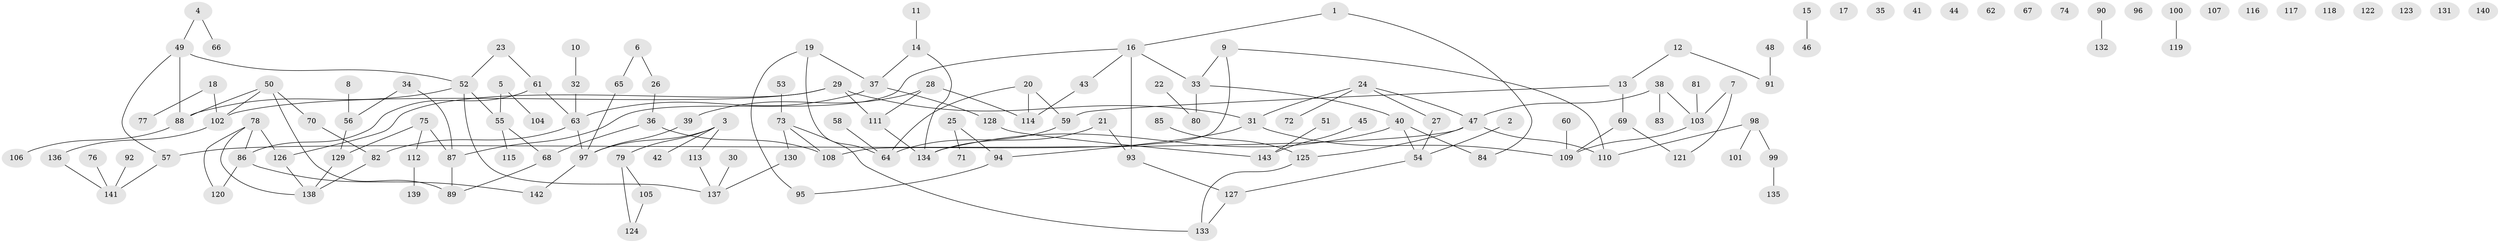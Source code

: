 // Generated by graph-tools (version 1.1) at 2025/13/03/09/25 04:13:02]
// undirected, 143 vertices, 157 edges
graph export_dot {
graph [start="1"]
  node [color=gray90,style=filled];
  1;
  2;
  3;
  4;
  5;
  6;
  7;
  8;
  9;
  10;
  11;
  12;
  13;
  14;
  15;
  16;
  17;
  18;
  19;
  20;
  21;
  22;
  23;
  24;
  25;
  26;
  27;
  28;
  29;
  30;
  31;
  32;
  33;
  34;
  35;
  36;
  37;
  38;
  39;
  40;
  41;
  42;
  43;
  44;
  45;
  46;
  47;
  48;
  49;
  50;
  51;
  52;
  53;
  54;
  55;
  56;
  57;
  58;
  59;
  60;
  61;
  62;
  63;
  64;
  65;
  66;
  67;
  68;
  69;
  70;
  71;
  72;
  73;
  74;
  75;
  76;
  77;
  78;
  79;
  80;
  81;
  82;
  83;
  84;
  85;
  86;
  87;
  88;
  89;
  90;
  91;
  92;
  93;
  94;
  95;
  96;
  97;
  98;
  99;
  100;
  101;
  102;
  103;
  104;
  105;
  106;
  107;
  108;
  109;
  110;
  111;
  112;
  113;
  114;
  115;
  116;
  117;
  118;
  119;
  120;
  121;
  122;
  123;
  124;
  125;
  126;
  127;
  128;
  129;
  130;
  131;
  132;
  133;
  134;
  135;
  136;
  137;
  138;
  139;
  140;
  141;
  142;
  143;
  1 -- 16;
  1 -- 84;
  2 -- 54;
  3 -- 42;
  3 -- 79;
  3 -- 97;
  3 -- 113;
  4 -- 49;
  4 -- 66;
  5 -- 55;
  5 -- 104;
  6 -- 26;
  6 -- 65;
  7 -- 103;
  7 -- 121;
  8 -- 56;
  9 -- 33;
  9 -- 108;
  9 -- 110;
  10 -- 32;
  11 -- 14;
  12 -- 13;
  12 -- 91;
  13 -- 59;
  13 -- 69;
  14 -- 37;
  14 -- 134;
  15 -- 46;
  16 -- 33;
  16 -- 43;
  16 -- 87;
  16 -- 93;
  18 -- 77;
  18 -- 102;
  19 -- 37;
  19 -- 64;
  19 -- 95;
  20 -- 59;
  20 -- 64;
  20 -- 114;
  21 -- 93;
  21 -- 134;
  22 -- 80;
  23 -- 52;
  23 -- 61;
  24 -- 27;
  24 -- 31;
  24 -- 47;
  24 -- 72;
  25 -- 71;
  25 -- 94;
  26 -- 36;
  27 -- 54;
  28 -- 39;
  28 -- 111;
  28 -- 114;
  29 -- 31;
  29 -- 102;
  29 -- 111;
  29 -- 126;
  30 -- 137;
  31 -- 94;
  31 -- 109;
  32 -- 63;
  33 -- 40;
  33 -- 80;
  34 -- 56;
  34 -- 87;
  36 -- 68;
  36 -- 108;
  37 -- 63;
  37 -- 128;
  38 -- 47;
  38 -- 83;
  38 -- 103;
  39 -- 97;
  40 -- 54;
  40 -- 84;
  40 -- 134;
  43 -- 114;
  45 -- 143;
  47 -- 57;
  47 -- 110;
  47 -- 125;
  48 -- 91;
  49 -- 52;
  49 -- 57;
  49 -- 88;
  50 -- 70;
  50 -- 88;
  50 -- 89;
  50 -- 102;
  51 -- 143;
  52 -- 55;
  52 -- 88;
  52 -- 137;
  53 -- 73;
  54 -- 127;
  55 -- 68;
  55 -- 115;
  56 -- 129;
  57 -- 141;
  58 -- 64;
  59 -- 64;
  60 -- 109;
  61 -- 63;
  61 -- 86;
  63 -- 82;
  63 -- 97;
  65 -- 97;
  68 -- 89;
  69 -- 109;
  69 -- 121;
  70 -- 82;
  73 -- 108;
  73 -- 130;
  73 -- 133;
  75 -- 87;
  75 -- 112;
  75 -- 129;
  76 -- 141;
  78 -- 86;
  78 -- 120;
  78 -- 126;
  78 -- 138;
  79 -- 105;
  79 -- 124;
  81 -- 103;
  82 -- 138;
  85 -- 125;
  86 -- 120;
  86 -- 142;
  87 -- 89;
  88 -- 106;
  90 -- 132;
  92 -- 141;
  93 -- 127;
  94 -- 95;
  97 -- 142;
  98 -- 99;
  98 -- 101;
  98 -- 110;
  99 -- 135;
  100 -- 119;
  102 -- 136;
  103 -- 109;
  105 -- 124;
  111 -- 134;
  112 -- 139;
  113 -- 137;
  125 -- 133;
  126 -- 138;
  127 -- 133;
  128 -- 143;
  129 -- 138;
  130 -- 137;
  136 -- 141;
}
